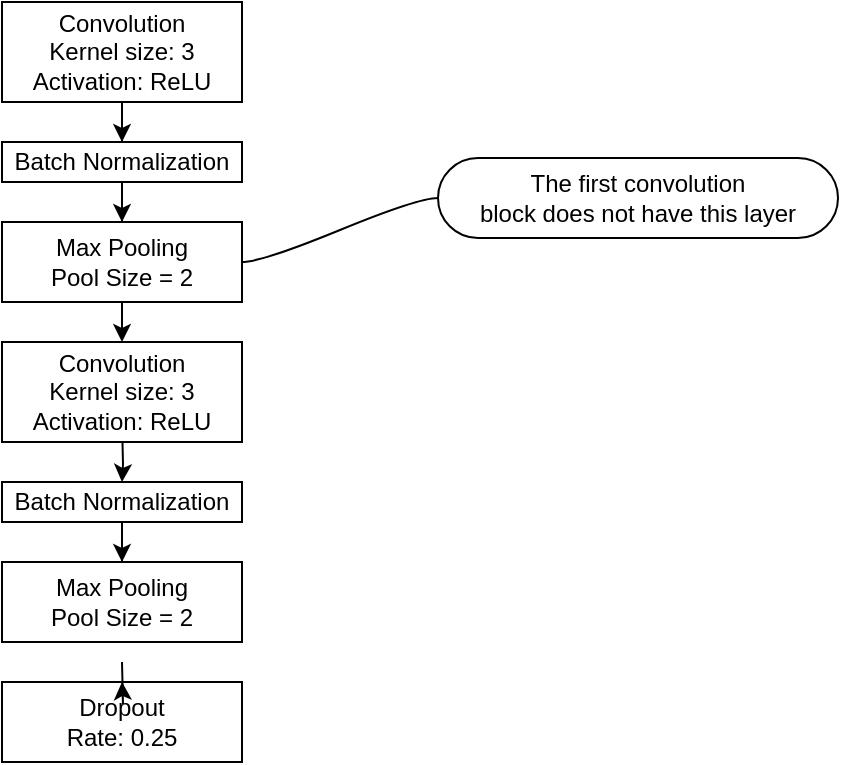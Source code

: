 <mxfile version="12.7.9" type="device"><diagram id="arvhEoJq64DgNy-SyC6t" name="Page-1"><mxGraphModel dx="981" dy="514" grid="1" gridSize="10" guides="1" tooltips="1" connect="1" arrows="1" fold="1" page="1" pageScale="1" pageWidth="850" pageHeight="1100" math="0" shadow="0"><root><mxCell id="0"/><mxCell id="1" parent="0"/><mxCell id="4IwIWaAQGZJZcv5efzFT-17" value="" style="edgeStyle=orthogonalEdgeStyle;rounded=0;orthogonalLoop=1;jettySize=auto;html=1;" parent="1" source="4IwIWaAQGZJZcv5efzFT-1" target="4IwIWaAQGZJZcv5efzFT-12" edge="1"><mxGeometry relative="1" as="geometry"/></mxCell><mxCell id="4IwIWaAQGZJZcv5efzFT-1" value="Convolution&lt;br&gt;Kernel size: 3&lt;br&gt;Activation: ReLU" style="rounded=0;whiteSpace=wrap;html=1;" parent="1" vertex="1"><mxGeometry x="365" y="220" width="120" height="50" as="geometry"/></mxCell><mxCell id="4IwIWaAQGZJZcv5efzFT-24" value="" style="edgeStyle=orthogonalEdgeStyle;rounded=0;orthogonalLoop=1;jettySize=auto;html=1;" parent="1" source="4IwIWaAQGZJZcv5efzFT-3" edge="1"><mxGeometry relative="1" as="geometry"><mxPoint x="425" y="390" as="targetPoint"/></mxGeometry></mxCell><mxCell id="4IwIWaAQGZJZcv5efzFT-3" value="Max Pooling&lt;br&gt;Pool Size = 2" style="rounded=0;whiteSpace=wrap;html=1;" parent="1" vertex="1"><mxGeometry x="365" y="330" width="120" height="40" as="geometry"/></mxCell><mxCell id="4IwIWaAQGZJZcv5efzFT-8" value="Dropout&lt;br&gt;Rate: 0.25" style="rounded=0;whiteSpace=wrap;html=1;" parent="1" vertex="1"><mxGeometry x="365" y="560" width="120" height="40" as="geometry"/></mxCell><mxCell id="4IwIWaAQGZJZcv5efzFT-18" value="" style="edgeStyle=orthogonalEdgeStyle;rounded=0;orthogonalLoop=1;jettySize=auto;html=1;" parent="1" source="4IwIWaAQGZJZcv5efzFT-12" target="4IwIWaAQGZJZcv5efzFT-3" edge="1"><mxGeometry relative="1" as="geometry"/></mxCell><mxCell id="4IwIWaAQGZJZcv5efzFT-12" value="Batch Normalization" style="rounded=0;whiteSpace=wrap;html=1;" parent="1" vertex="1"><mxGeometry x="365" y="290" width="120" height="20" as="geometry"/></mxCell><mxCell id="4IwIWaAQGZJZcv5efzFT-19" value="" style="edgeStyle=orthogonalEdgeStyle;rounded=0;orthogonalLoop=1;jettySize=auto;html=1;" parent="1" target="4IwIWaAQGZJZcv5efzFT-23" edge="1"><mxGeometry relative="1" as="geometry"><mxPoint x="425" y="430" as="sourcePoint"/></mxGeometry></mxCell><mxCell id="4IwIWaAQGZJZcv5efzFT-25" value="" style="edgeStyle=orthogonalEdgeStyle;rounded=0;orthogonalLoop=1;jettySize=auto;html=1;" parent="1" target="4IwIWaAQGZJZcv5efzFT-8" edge="1"><mxGeometry relative="1" as="geometry"><mxPoint x="425" y="550" as="sourcePoint"/></mxGeometry></mxCell><mxCell id="4IwIWaAQGZJZcv5efzFT-21" value="Max Pooling&lt;br&gt;Pool Size = 2" style="rounded=0;whiteSpace=wrap;html=1;" parent="1" vertex="1"><mxGeometry x="365" y="500" width="120" height="40" as="geometry"/></mxCell><mxCell id="4IwIWaAQGZJZcv5efzFT-22" value="" style="edgeStyle=orthogonalEdgeStyle;rounded=0;orthogonalLoop=1;jettySize=auto;html=1;" parent="1" source="4IwIWaAQGZJZcv5efzFT-23" target="4IwIWaAQGZJZcv5efzFT-21" edge="1"><mxGeometry relative="1" as="geometry"/></mxCell><mxCell id="4IwIWaAQGZJZcv5efzFT-23" value="Batch Normalization" style="rounded=0;whiteSpace=wrap;html=1;" parent="1" vertex="1"><mxGeometry x="365" y="460" width="120" height="20" as="geometry"/></mxCell><mxCell id="4IwIWaAQGZJZcv5efzFT-26" value="The first convolution&lt;br&gt;block does not have this layer" style="whiteSpace=wrap;html=1;rounded=1;arcSize=50;align=center;verticalAlign=middle;container=1;recursiveResize=0;strokeWidth=1;autosize=1;spacing=4;treeFolding=1;treeMoving=1;" parent="1" vertex="1" collapsed="1"><mxGeometry x="583" y="298" width="200" height="40" as="geometry"/></mxCell><mxCell id="4IwIWaAQGZJZcv5efzFT-27" value="" style="edgeStyle=entityRelationEdgeStyle;startArrow=none;endArrow=none;segment=10;curved=1;exitX=1;exitY=0.5;exitDx=0;exitDy=0;" parent="1" source="4IwIWaAQGZJZcv5efzFT-3" target="4IwIWaAQGZJZcv5efzFT-26" edge="1"><mxGeometry relative="1" as="geometry"><mxPoint x="520" y="330" as="sourcePoint"/></mxGeometry></mxCell><mxCell id="0Q4KYtBqLroq9ythJ_k4-1" value="Convolution&lt;br&gt;Kernel size: 3&lt;br&gt;Activation: ReLU" style="rounded=0;whiteSpace=wrap;html=1;" vertex="1" parent="1"><mxGeometry x="365" y="390" width="120" height="50" as="geometry"/></mxCell></root></mxGraphModel></diagram></mxfile>